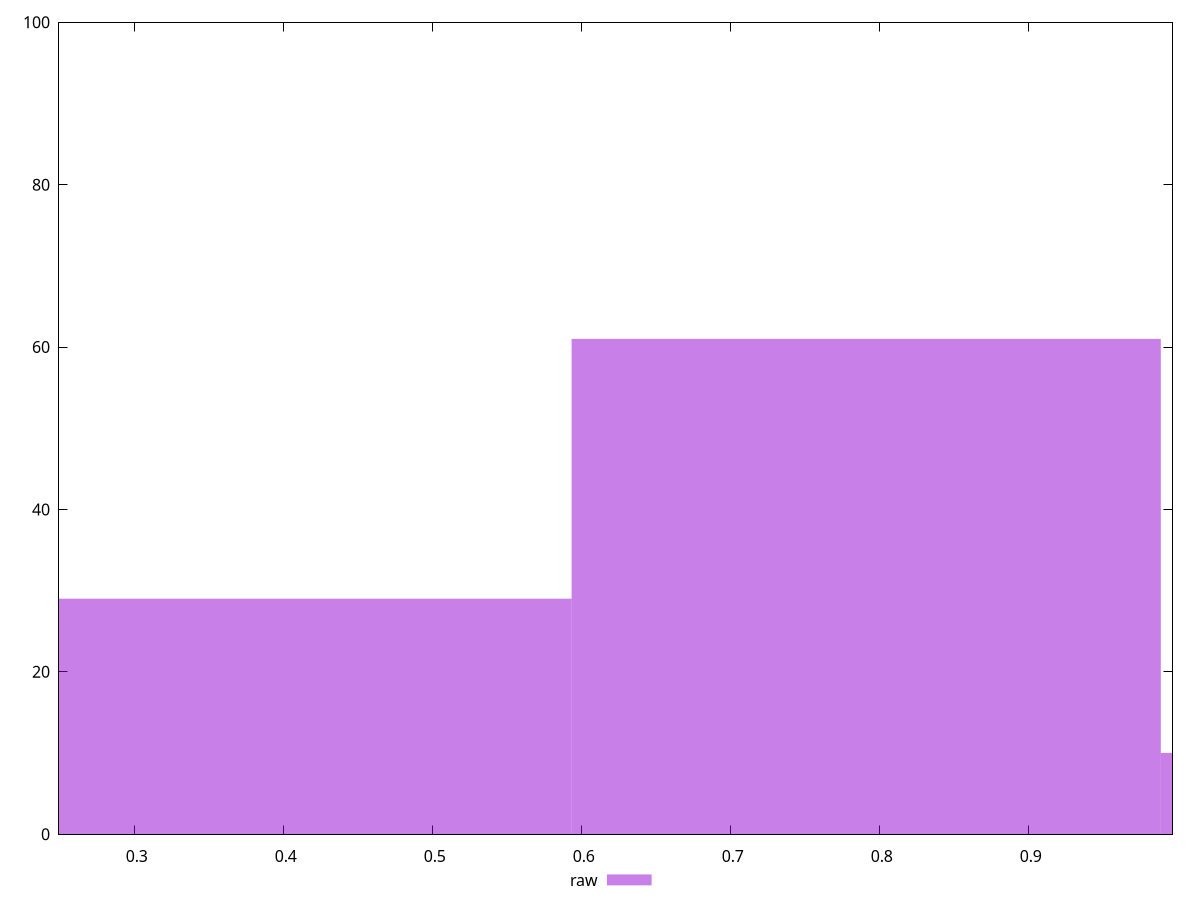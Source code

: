 reset

$raw <<EOF
0.39541725646777115 29
1.1862517694033134 10
0.7908345129355423 61
EOF

set key outside below
set boxwidth 0.39541725646777115
set xrange [0.24914923492488072:0.9963951643549659]
set yrange [0:100]
set trange [0:100]
set style fill transparent solid 0.5 noborder
set terminal svg size 640, 490 enhanced background rgb 'white'
set output "reports/report_00027_2021-02-24T12-40-31.850Z/meta/pScore/samples/agenda/raw/histogram.svg"

plot $raw title "raw" with boxes

reset
